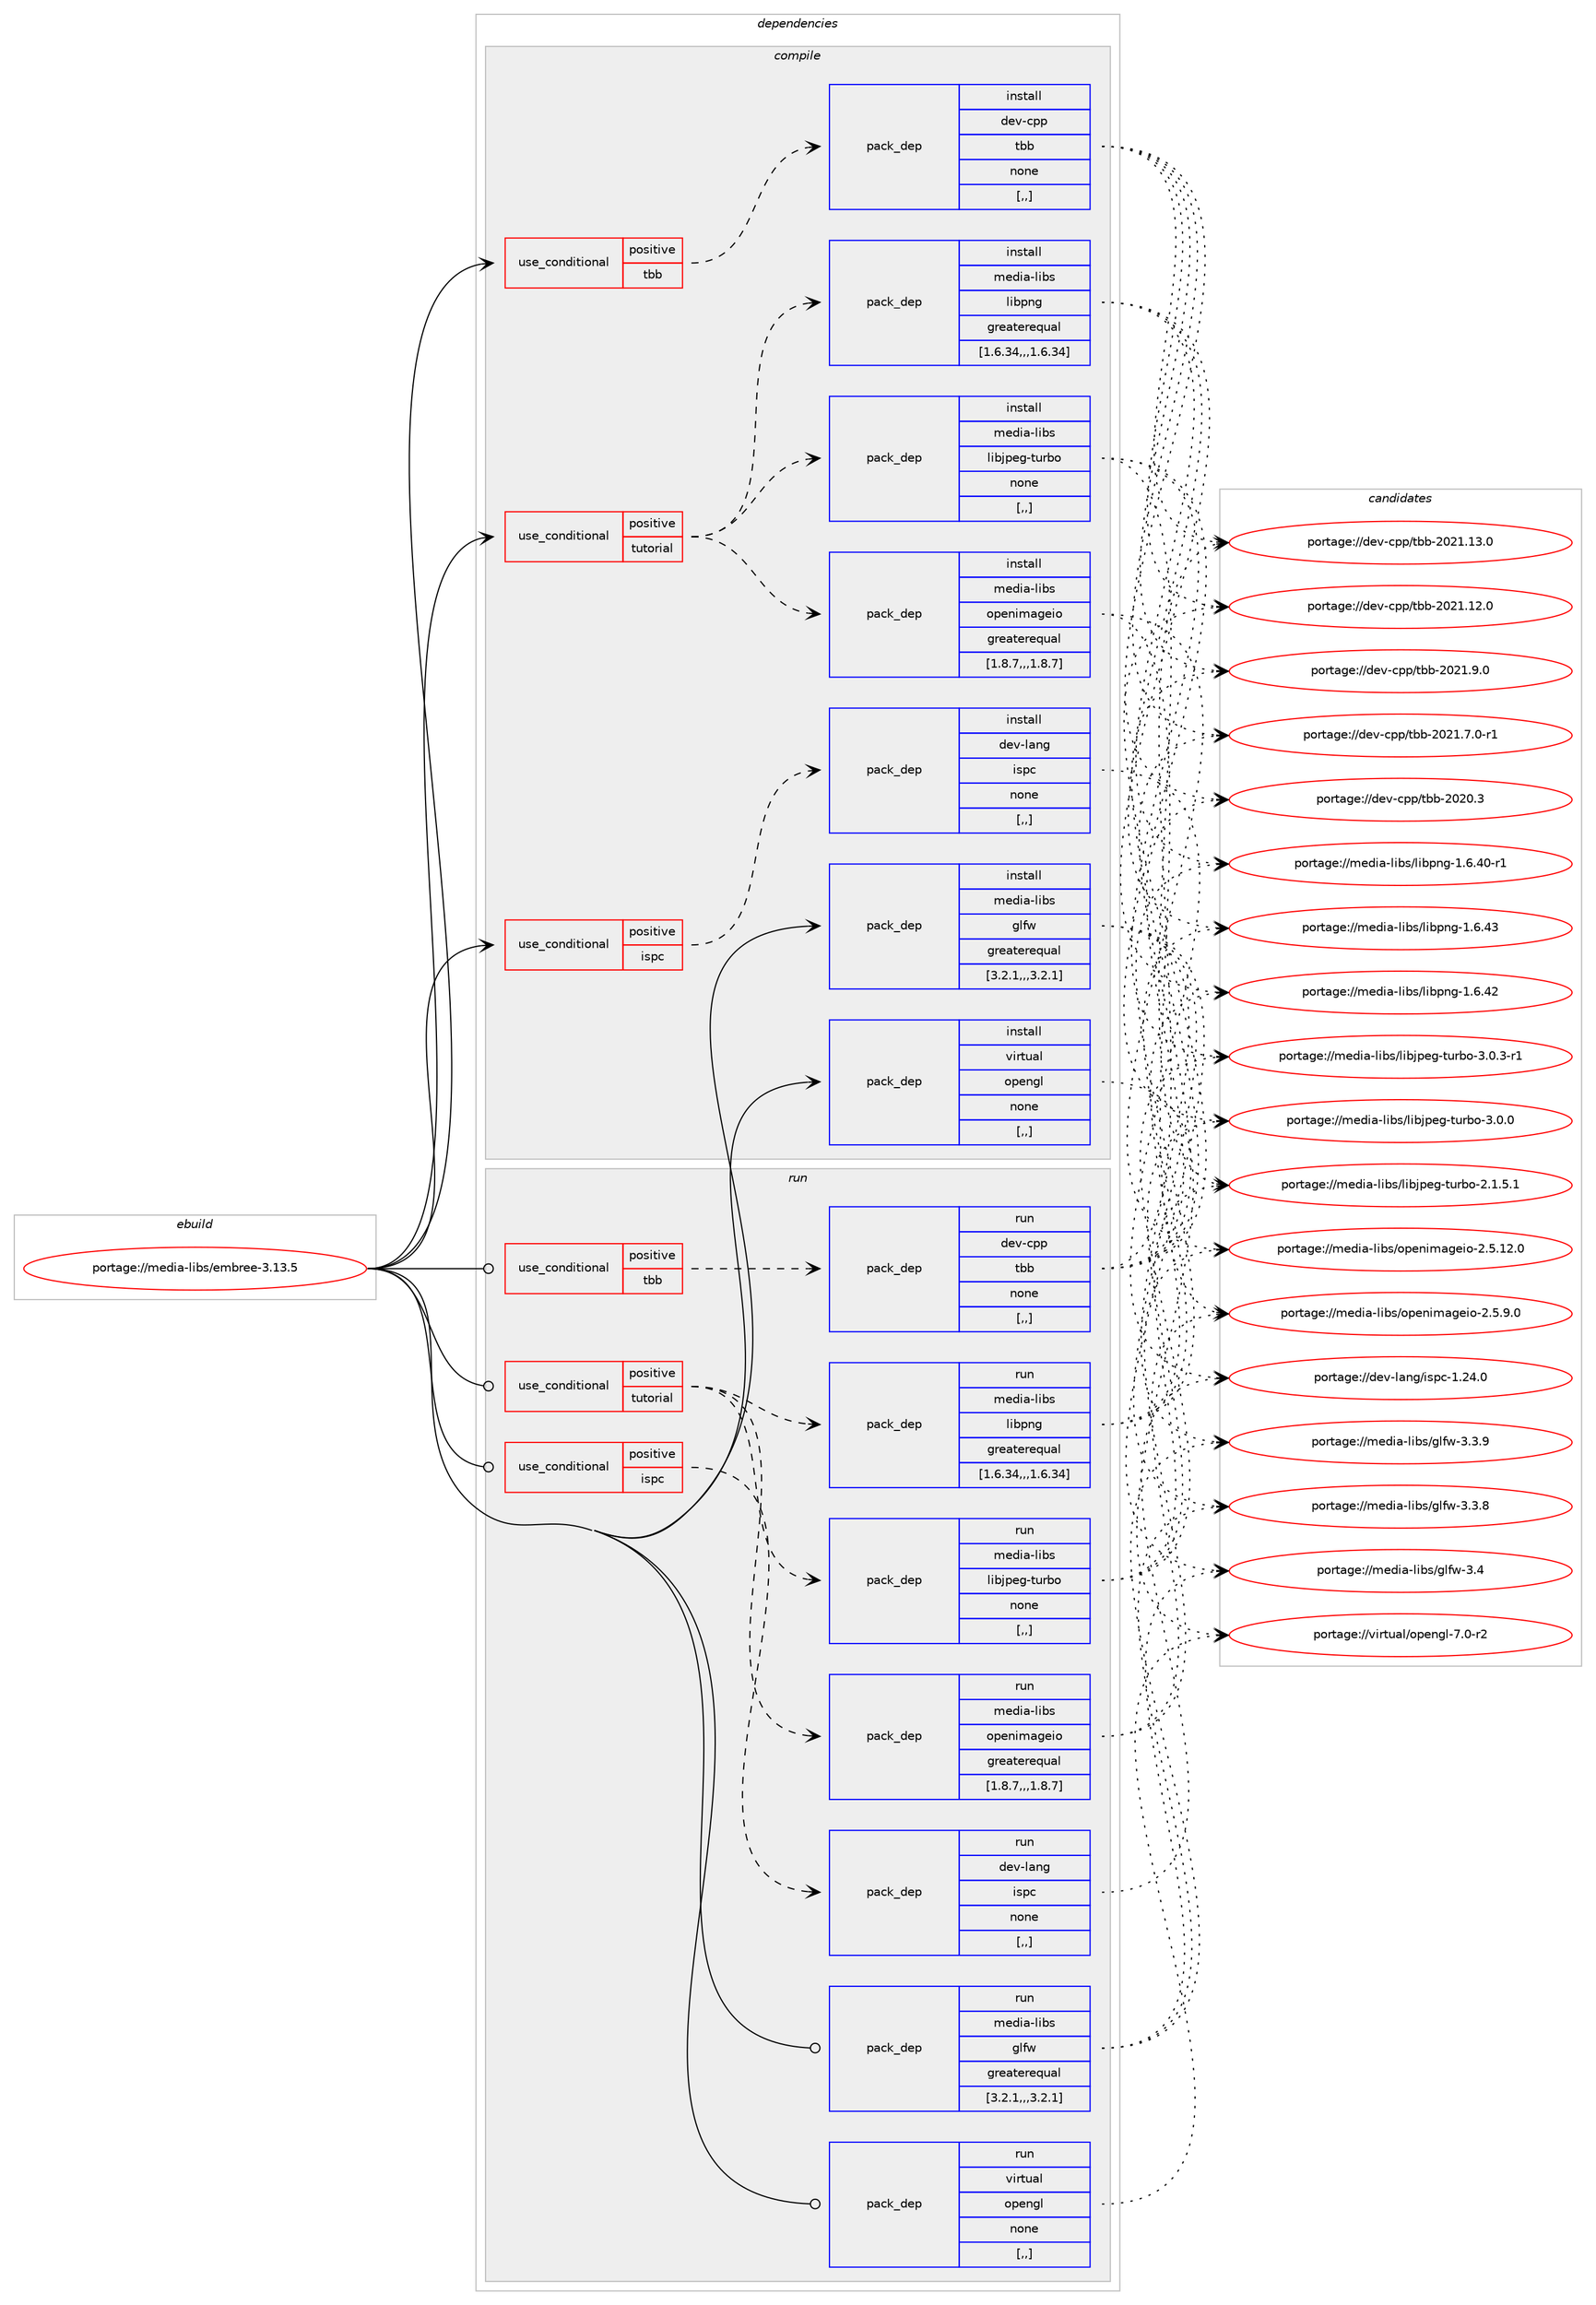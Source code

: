 digraph prolog {

# *************
# Graph options
# *************

newrank=true;
concentrate=true;
compound=true;
graph [rankdir=LR,fontname=Helvetica,fontsize=10,ranksep=1.5];#, ranksep=2.5, nodesep=0.2];
edge  [arrowhead=vee];
node  [fontname=Helvetica,fontsize=10];

# **********
# The ebuild
# **********

subgraph cluster_leftcol {
color=gray;
label=<<i>ebuild</i>>;
id [label="portage://media-libs/embree-3.13.5", color=red, width=4, href="../media-libs/embree-3.13.5.svg"];
}

# ****************
# The dependencies
# ****************

subgraph cluster_midcol {
color=gray;
label=<<i>dependencies</i>>;
subgraph cluster_compile {
fillcolor="#eeeeee";
style=filled;
label=<<i>compile</i>>;
subgraph cond74568 {
dependency296330 [label=<<TABLE BORDER="0" CELLBORDER="1" CELLSPACING="0" CELLPADDING="4"><TR><TD ROWSPAN="3" CELLPADDING="10">use_conditional</TD></TR><TR><TD>positive</TD></TR><TR><TD>ispc</TD></TR></TABLE>>, shape=none, color=red];
subgraph pack219408 {
dependency296331 [label=<<TABLE BORDER="0" CELLBORDER="1" CELLSPACING="0" CELLPADDING="4" WIDTH="220"><TR><TD ROWSPAN="6" CELLPADDING="30">pack_dep</TD></TR><TR><TD WIDTH="110">install</TD></TR><TR><TD>dev-lang</TD></TR><TR><TD>ispc</TD></TR><TR><TD>none</TD></TR><TR><TD>[,,]</TD></TR></TABLE>>, shape=none, color=blue];
}
dependency296330:e -> dependency296331:w [weight=20,style="dashed",arrowhead="vee"];
}
id:e -> dependency296330:w [weight=20,style="solid",arrowhead="vee"];
subgraph cond74569 {
dependency296332 [label=<<TABLE BORDER="0" CELLBORDER="1" CELLSPACING="0" CELLPADDING="4"><TR><TD ROWSPAN="3" CELLPADDING="10">use_conditional</TD></TR><TR><TD>positive</TD></TR><TR><TD>tbb</TD></TR></TABLE>>, shape=none, color=red];
subgraph pack219409 {
dependency296333 [label=<<TABLE BORDER="0" CELLBORDER="1" CELLSPACING="0" CELLPADDING="4" WIDTH="220"><TR><TD ROWSPAN="6" CELLPADDING="30">pack_dep</TD></TR><TR><TD WIDTH="110">install</TD></TR><TR><TD>dev-cpp</TD></TR><TR><TD>tbb</TD></TR><TR><TD>none</TD></TR><TR><TD>[,,]</TD></TR></TABLE>>, shape=none, color=blue];
}
dependency296332:e -> dependency296333:w [weight=20,style="dashed",arrowhead="vee"];
}
id:e -> dependency296332:w [weight=20,style="solid",arrowhead="vee"];
subgraph cond74570 {
dependency296334 [label=<<TABLE BORDER="0" CELLBORDER="1" CELLSPACING="0" CELLPADDING="4"><TR><TD ROWSPAN="3" CELLPADDING="10">use_conditional</TD></TR><TR><TD>positive</TD></TR><TR><TD>tutorial</TD></TR></TABLE>>, shape=none, color=red];
subgraph pack219410 {
dependency296335 [label=<<TABLE BORDER="0" CELLBORDER="1" CELLSPACING="0" CELLPADDING="4" WIDTH="220"><TR><TD ROWSPAN="6" CELLPADDING="30">pack_dep</TD></TR><TR><TD WIDTH="110">install</TD></TR><TR><TD>media-libs</TD></TR><TR><TD>libjpeg-turbo</TD></TR><TR><TD>none</TD></TR><TR><TD>[,,]</TD></TR></TABLE>>, shape=none, color=blue];
}
dependency296334:e -> dependency296335:w [weight=20,style="dashed",arrowhead="vee"];
subgraph pack219411 {
dependency296336 [label=<<TABLE BORDER="0" CELLBORDER="1" CELLSPACING="0" CELLPADDING="4" WIDTH="220"><TR><TD ROWSPAN="6" CELLPADDING="30">pack_dep</TD></TR><TR><TD WIDTH="110">install</TD></TR><TR><TD>media-libs</TD></TR><TR><TD>libpng</TD></TR><TR><TD>greaterequal</TD></TR><TR><TD>[1.6.34,,,1.6.34]</TD></TR></TABLE>>, shape=none, color=blue];
}
dependency296334:e -> dependency296336:w [weight=20,style="dashed",arrowhead="vee"];
subgraph pack219412 {
dependency296337 [label=<<TABLE BORDER="0" CELLBORDER="1" CELLSPACING="0" CELLPADDING="4" WIDTH="220"><TR><TD ROWSPAN="6" CELLPADDING="30">pack_dep</TD></TR><TR><TD WIDTH="110">install</TD></TR><TR><TD>media-libs</TD></TR><TR><TD>openimageio</TD></TR><TR><TD>greaterequal</TD></TR><TR><TD>[1.8.7,,,1.8.7]</TD></TR></TABLE>>, shape=none, color=blue];
}
dependency296334:e -> dependency296337:w [weight=20,style="dashed",arrowhead="vee"];
}
id:e -> dependency296334:w [weight=20,style="solid",arrowhead="vee"];
subgraph pack219413 {
dependency296338 [label=<<TABLE BORDER="0" CELLBORDER="1" CELLSPACING="0" CELLPADDING="4" WIDTH="220"><TR><TD ROWSPAN="6" CELLPADDING="30">pack_dep</TD></TR><TR><TD WIDTH="110">install</TD></TR><TR><TD>media-libs</TD></TR><TR><TD>glfw</TD></TR><TR><TD>greaterequal</TD></TR><TR><TD>[3.2.1,,,3.2.1]</TD></TR></TABLE>>, shape=none, color=blue];
}
id:e -> dependency296338:w [weight=20,style="solid",arrowhead="vee"];
subgraph pack219414 {
dependency296339 [label=<<TABLE BORDER="0" CELLBORDER="1" CELLSPACING="0" CELLPADDING="4" WIDTH="220"><TR><TD ROWSPAN="6" CELLPADDING="30">pack_dep</TD></TR><TR><TD WIDTH="110">install</TD></TR><TR><TD>virtual</TD></TR><TR><TD>opengl</TD></TR><TR><TD>none</TD></TR><TR><TD>[,,]</TD></TR></TABLE>>, shape=none, color=blue];
}
id:e -> dependency296339:w [weight=20,style="solid",arrowhead="vee"];
}
subgraph cluster_compileandrun {
fillcolor="#eeeeee";
style=filled;
label=<<i>compile and run</i>>;
}
subgraph cluster_run {
fillcolor="#eeeeee";
style=filled;
label=<<i>run</i>>;
subgraph cond74571 {
dependency296340 [label=<<TABLE BORDER="0" CELLBORDER="1" CELLSPACING="0" CELLPADDING="4"><TR><TD ROWSPAN="3" CELLPADDING="10">use_conditional</TD></TR><TR><TD>positive</TD></TR><TR><TD>ispc</TD></TR></TABLE>>, shape=none, color=red];
subgraph pack219415 {
dependency296341 [label=<<TABLE BORDER="0" CELLBORDER="1" CELLSPACING="0" CELLPADDING="4" WIDTH="220"><TR><TD ROWSPAN="6" CELLPADDING="30">pack_dep</TD></TR><TR><TD WIDTH="110">run</TD></TR><TR><TD>dev-lang</TD></TR><TR><TD>ispc</TD></TR><TR><TD>none</TD></TR><TR><TD>[,,]</TD></TR></TABLE>>, shape=none, color=blue];
}
dependency296340:e -> dependency296341:w [weight=20,style="dashed",arrowhead="vee"];
}
id:e -> dependency296340:w [weight=20,style="solid",arrowhead="odot"];
subgraph cond74572 {
dependency296342 [label=<<TABLE BORDER="0" CELLBORDER="1" CELLSPACING="0" CELLPADDING="4"><TR><TD ROWSPAN="3" CELLPADDING="10">use_conditional</TD></TR><TR><TD>positive</TD></TR><TR><TD>tbb</TD></TR></TABLE>>, shape=none, color=red];
subgraph pack219416 {
dependency296343 [label=<<TABLE BORDER="0" CELLBORDER="1" CELLSPACING="0" CELLPADDING="4" WIDTH="220"><TR><TD ROWSPAN="6" CELLPADDING="30">pack_dep</TD></TR><TR><TD WIDTH="110">run</TD></TR><TR><TD>dev-cpp</TD></TR><TR><TD>tbb</TD></TR><TR><TD>none</TD></TR><TR><TD>[,,]</TD></TR></TABLE>>, shape=none, color=blue];
}
dependency296342:e -> dependency296343:w [weight=20,style="dashed",arrowhead="vee"];
}
id:e -> dependency296342:w [weight=20,style="solid",arrowhead="odot"];
subgraph cond74573 {
dependency296344 [label=<<TABLE BORDER="0" CELLBORDER="1" CELLSPACING="0" CELLPADDING="4"><TR><TD ROWSPAN="3" CELLPADDING="10">use_conditional</TD></TR><TR><TD>positive</TD></TR><TR><TD>tutorial</TD></TR></TABLE>>, shape=none, color=red];
subgraph pack219417 {
dependency296345 [label=<<TABLE BORDER="0" CELLBORDER="1" CELLSPACING="0" CELLPADDING="4" WIDTH="220"><TR><TD ROWSPAN="6" CELLPADDING="30">pack_dep</TD></TR><TR><TD WIDTH="110">run</TD></TR><TR><TD>media-libs</TD></TR><TR><TD>libjpeg-turbo</TD></TR><TR><TD>none</TD></TR><TR><TD>[,,]</TD></TR></TABLE>>, shape=none, color=blue];
}
dependency296344:e -> dependency296345:w [weight=20,style="dashed",arrowhead="vee"];
subgraph pack219418 {
dependency296346 [label=<<TABLE BORDER="0" CELLBORDER="1" CELLSPACING="0" CELLPADDING="4" WIDTH="220"><TR><TD ROWSPAN="6" CELLPADDING="30">pack_dep</TD></TR><TR><TD WIDTH="110">run</TD></TR><TR><TD>media-libs</TD></TR><TR><TD>libpng</TD></TR><TR><TD>greaterequal</TD></TR><TR><TD>[1.6.34,,,1.6.34]</TD></TR></TABLE>>, shape=none, color=blue];
}
dependency296344:e -> dependency296346:w [weight=20,style="dashed",arrowhead="vee"];
subgraph pack219419 {
dependency296347 [label=<<TABLE BORDER="0" CELLBORDER="1" CELLSPACING="0" CELLPADDING="4" WIDTH="220"><TR><TD ROWSPAN="6" CELLPADDING="30">pack_dep</TD></TR><TR><TD WIDTH="110">run</TD></TR><TR><TD>media-libs</TD></TR><TR><TD>openimageio</TD></TR><TR><TD>greaterequal</TD></TR><TR><TD>[1.8.7,,,1.8.7]</TD></TR></TABLE>>, shape=none, color=blue];
}
dependency296344:e -> dependency296347:w [weight=20,style="dashed",arrowhead="vee"];
}
id:e -> dependency296344:w [weight=20,style="solid",arrowhead="odot"];
subgraph pack219420 {
dependency296348 [label=<<TABLE BORDER="0" CELLBORDER="1" CELLSPACING="0" CELLPADDING="4" WIDTH="220"><TR><TD ROWSPAN="6" CELLPADDING="30">pack_dep</TD></TR><TR><TD WIDTH="110">run</TD></TR><TR><TD>media-libs</TD></TR><TR><TD>glfw</TD></TR><TR><TD>greaterequal</TD></TR><TR><TD>[3.2.1,,,3.2.1]</TD></TR></TABLE>>, shape=none, color=blue];
}
id:e -> dependency296348:w [weight=20,style="solid",arrowhead="odot"];
subgraph pack219421 {
dependency296349 [label=<<TABLE BORDER="0" CELLBORDER="1" CELLSPACING="0" CELLPADDING="4" WIDTH="220"><TR><TD ROWSPAN="6" CELLPADDING="30">pack_dep</TD></TR><TR><TD WIDTH="110">run</TD></TR><TR><TD>virtual</TD></TR><TR><TD>opengl</TD></TR><TR><TD>none</TD></TR><TR><TD>[,,]</TD></TR></TABLE>>, shape=none, color=blue];
}
id:e -> dependency296349:w [weight=20,style="solid",arrowhead="odot"];
}
}

# **************
# The candidates
# **************

subgraph cluster_choices {
rank=same;
color=gray;
label=<<i>candidates</i>>;

subgraph choice219408 {
color=black;
nodesep=1;
choice1001011184510897110103471051151129945494650524648 [label="portage://dev-lang/ispc-1.24.0", color=red, width=4,href="../dev-lang/ispc-1.24.0.svg"];
dependency296331:e -> choice1001011184510897110103471051151129945494650524648:w [style=dotted,weight="100"];
}
subgraph choice219409 {
color=black;
nodesep=1;
choice100101118459911211247116989845504850494649514648 [label="portage://dev-cpp/tbb-2021.13.0", color=red, width=4,href="../dev-cpp/tbb-2021.13.0.svg"];
choice100101118459911211247116989845504850494649504648 [label="portage://dev-cpp/tbb-2021.12.0", color=red, width=4,href="../dev-cpp/tbb-2021.12.0.svg"];
choice1001011184599112112471169898455048504946574648 [label="portage://dev-cpp/tbb-2021.9.0", color=red, width=4,href="../dev-cpp/tbb-2021.9.0.svg"];
choice10010111845991121124711698984550485049465546484511449 [label="portage://dev-cpp/tbb-2021.7.0-r1", color=red, width=4,href="../dev-cpp/tbb-2021.7.0-r1.svg"];
choice100101118459911211247116989845504850484651 [label="portage://dev-cpp/tbb-2020.3", color=red, width=4,href="../dev-cpp/tbb-2020.3.svg"];
dependency296333:e -> choice100101118459911211247116989845504850494649514648:w [style=dotted,weight="100"];
dependency296333:e -> choice100101118459911211247116989845504850494649504648:w [style=dotted,weight="100"];
dependency296333:e -> choice1001011184599112112471169898455048504946574648:w [style=dotted,weight="100"];
dependency296333:e -> choice10010111845991121124711698984550485049465546484511449:w [style=dotted,weight="100"];
dependency296333:e -> choice100101118459911211247116989845504850484651:w [style=dotted,weight="100"];
}
subgraph choice219410 {
color=black;
nodesep=1;
choice109101100105974510810598115471081059810611210110345116117114981114551464846514511449 [label="portage://media-libs/libjpeg-turbo-3.0.3-r1", color=red, width=4,href="../media-libs/libjpeg-turbo-3.0.3-r1.svg"];
choice10910110010597451081059811547108105981061121011034511611711498111455146484648 [label="portage://media-libs/libjpeg-turbo-3.0.0", color=red, width=4,href="../media-libs/libjpeg-turbo-3.0.0.svg"];
choice109101100105974510810598115471081059810611210110345116117114981114550464946534649 [label="portage://media-libs/libjpeg-turbo-2.1.5.1", color=red, width=4,href="../media-libs/libjpeg-turbo-2.1.5.1.svg"];
dependency296335:e -> choice109101100105974510810598115471081059810611210110345116117114981114551464846514511449:w [style=dotted,weight="100"];
dependency296335:e -> choice10910110010597451081059811547108105981061121011034511611711498111455146484648:w [style=dotted,weight="100"];
dependency296335:e -> choice109101100105974510810598115471081059810611210110345116117114981114550464946534649:w [style=dotted,weight="100"];
}
subgraph choice219411 {
color=black;
nodesep=1;
choice109101100105974510810598115471081059811211010345494654465251 [label="portage://media-libs/libpng-1.6.43", color=red, width=4,href="../media-libs/libpng-1.6.43.svg"];
choice109101100105974510810598115471081059811211010345494654465250 [label="portage://media-libs/libpng-1.6.42", color=red, width=4,href="../media-libs/libpng-1.6.42.svg"];
choice1091011001059745108105981154710810598112110103454946544652484511449 [label="portage://media-libs/libpng-1.6.40-r1", color=red, width=4,href="../media-libs/libpng-1.6.40-r1.svg"];
dependency296336:e -> choice109101100105974510810598115471081059811211010345494654465251:w [style=dotted,weight="100"];
dependency296336:e -> choice109101100105974510810598115471081059811211010345494654465250:w [style=dotted,weight="100"];
dependency296336:e -> choice1091011001059745108105981154710810598112110103454946544652484511449:w [style=dotted,weight="100"];
}
subgraph choice219412 {
color=black;
nodesep=1;
choice1091011001059745108105981154711111210111010510997103101105111455046534649504648 [label="portage://media-libs/openimageio-2.5.12.0", color=red, width=4,href="../media-libs/openimageio-2.5.12.0.svg"];
choice10910110010597451081059811547111112101110105109971031011051114550465346574648 [label="portage://media-libs/openimageio-2.5.9.0", color=red, width=4,href="../media-libs/openimageio-2.5.9.0.svg"];
dependency296337:e -> choice1091011001059745108105981154711111210111010510997103101105111455046534649504648:w [style=dotted,weight="100"];
dependency296337:e -> choice10910110010597451081059811547111112101110105109971031011051114550465346574648:w [style=dotted,weight="100"];
}
subgraph choice219413 {
color=black;
nodesep=1;
choice1091011001059745108105981154710310810211945514652 [label="portage://media-libs/glfw-3.4", color=red, width=4,href="../media-libs/glfw-3.4.svg"];
choice10910110010597451081059811547103108102119455146514657 [label="portage://media-libs/glfw-3.3.9", color=red, width=4,href="../media-libs/glfw-3.3.9.svg"];
choice10910110010597451081059811547103108102119455146514656 [label="portage://media-libs/glfw-3.3.8", color=red, width=4,href="../media-libs/glfw-3.3.8.svg"];
dependency296338:e -> choice1091011001059745108105981154710310810211945514652:w [style=dotted,weight="100"];
dependency296338:e -> choice10910110010597451081059811547103108102119455146514657:w [style=dotted,weight="100"];
dependency296338:e -> choice10910110010597451081059811547103108102119455146514656:w [style=dotted,weight="100"];
}
subgraph choice219414 {
color=black;
nodesep=1;
choice1181051141161179710847111112101110103108455546484511450 [label="portage://virtual/opengl-7.0-r2", color=red, width=4,href="../virtual/opengl-7.0-r2.svg"];
dependency296339:e -> choice1181051141161179710847111112101110103108455546484511450:w [style=dotted,weight="100"];
}
subgraph choice219415 {
color=black;
nodesep=1;
choice1001011184510897110103471051151129945494650524648 [label="portage://dev-lang/ispc-1.24.0", color=red, width=4,href="../dev-lang/ispc-1.24.0.svg"];
dependency296341:e -> choice1001011184510897110103471051151129945494650524648:w [style=dotted,weight="100"];
}
subgraph choice219416 {
color=black;
nodesep=1;
choice100101118459911211247116989845504850494649514648 [label="portage://dev-cpp/tbb-2021.13.0", color=red, width=4,href="../dev-cpp/tbb-2021.13.0.svg"];
choice100101118459911211247116989845504850494649504648 [label="portage://dev-cpp/tbb-2021.12.0", color=red, width=4,href="../dev-cpp/tbb-2021.12.0.svg"];
choice1001011184599112112471169898455048504946574648 [label="portage://dev-cpp/tbb-2021.9.0", color=red, width=4,href="../dev-cpp/tbb-2021.9.0.svg"];
choice10010111845991121124711698984550485049465546484511449 [label="portage://dev-cpp/tbb-2021.7.0-r1", color=red, width=4,href="../dev-cpp/tbb-2021.7.0-r1.svg"];
choice100101118459911211247116989845504850484651 [label="portage://dev-cpp/tbb-2020.3", color=red, width=4,href="../dev-cpp/tbb-2020.3.svg"];
dependency296343:e -> choice100101118459911211247116989845504850494649514648:w [style=dotted,weight="100"];
dependency296343:e -> choice100101118459911211247116989845504850494649504648:w [style=dotted,weight="100"];
dependency296343:e -> choice1001011184599112112471169898455048504946574648:w [style=dotted,weight="100"];
dependency296343:e -> choice10010111845991121124711698984550485049465546484511449:w [style=dotted,weight="100"];
dependency296343:e -> choice100101118459911211247116989845504850484651:w [style=dotted,weight="100"];
}
subgraph choice219417 {
color=black;
nodesep=1;
choice109101100105974510810598115471081059810611210110345116117114981114551464846514511449 [label="portage://media-libs/libjpeg-turbo-3.0.3-r1", color=red, width=4,href="../media-libs/libjpeg-turbo-3.0.3-r1.svg"];
choice10910110010597451081059811547108105981061121011034511611711498111455146484648 [label="portage://media-libs/libjpeg-turbo-3.0.0", color=red, width=4,href="../media-libs/libjpeg-turbo-3.0.0.svg"];
choice109101100105974510810598115471081059810611210110345116117114981114550464946534649 [label="portage://media-libs/libjpeg-turbo-2.1.5.1", color=red, width=4,href="../media-libs/libjpeg-turbo-2.1.5.1.svg"];
dependency296345:e -> choice109101100105974510810598115471081059810611210110345116117114981114551464846514511449:w [style=dotted,weight="100"];
dependency296345:e -> choice10910110010597451081059811547108105981061121011034511611711498111455146484648:w [style=dotted,weight="100"];
dependency296345:e -> choice109101100105974510810598115471081059810611210110345116117114981114550464946534649:w [style=dotted,weight="100"];
}
subgraph choice219418 {
color=black;
nodesep=1;
choice109101100105974510810598115471081059811211010345494654465251 [label="portage://media-libs/libpng-1.6.43", color=red, width=4,href="../media-libs/libpng-1.6.43.svg"];
choice109101100105974510810598115471081059811211010345494654465250 [label="portage://media-libs/libpng-1.6.42", color=red, width=4,href="../media-libs/libpng-1.6.42.svg"];
choice1091011001059745108105981154710810598112110103454946544652484511449 [label="portage://media-libs/libpng-1.6.40-r1", color=red, width=4,href="../media-libs/libpng-1.6.40-r1.svg"];
dependency296346:e -> choice109101100105974510810598115471081059811211010345494654465251:w [style=dotted,weight="100"];
dependency296346:e -> choice109101100105974510810598115471081059811211010345494654465250:w [style=dotted,weight="100"];
dependency296346:e -> choice1091011001059745108105981154710810598112110103454946544652484511449:w [style=dotted,weight="100"];
}
subgraph choice219419 {
color=black;
nodesep=1;
choice1091011001059745108105981154711111210111010510997103101105111455046534649504648 [label="portage://media-libs/openimageio-2.5.12.0", color=red, width=4,href="../media-libs/openimageio-2.5.12.0.svg"];
choice10910110010597451081059811547111112101110105109971031011051114550465346574648 [label="portage://media-libs/openimageio-2.5.9.0", color=red, width=4,href="../media-libs/openimageio-2.5.9.0.svg"];
dependency296347:e -> choice1091011001059745108105981154711111210111010510997103101105111455046534649504648:w [style=dotted,weight="100"];
dependency296347:e -> choice10910110010597451081059811547111112101110105109971031011051114550465346574648:w [style=dotted,weight="100"];
}
subgraph choice219420 {
color=black;
nodesep=1;
choice1091011001059745108105981154710310810211945514652 [label="portage://media-libs/glfw-3.4", color=red, width=4,href="../media-libs/glfw-3.4.svg"];
choice10910110010597451081059811547103108102119455146514657 [label="portage://media-libs/glfw-3.3.9", color=red, width=4,href="../media-libs/glfw-3.3.9.svg"];
choice10910110010597451081059811547103108102119455146514656 [label="portage://media-libs/glfw-3.3.8", color=red, width=4,href="../media-libs/glfw-3.3.8.svg"];
dependency296348:e -> choice1091011001059745108105981154710310810211945514652:w [style=dotted,weight="100"];
dependency296348:e -> choice10910110010597451081059811547103108102119455146514657:w [style=dotted,weight="100"];
dependency296348:e -> choice10910110010597451081059811547103108102119455146514656:w [style=dotted,weight="100"];
}
subgraph choice219421 {
color=black;
nodesep=1;
choice1181051141161179710847111112101110103108455546484511450 [label="portage://virtual/opengl-7.0-r2", color=red, width=4,href="../virtual/opengl-7.0-r2.svg"];
dependency296349:e -> choice1181051141161179710847111112101110103108455546484511450:w [style=dotted,weight="100"];
}
}

}
